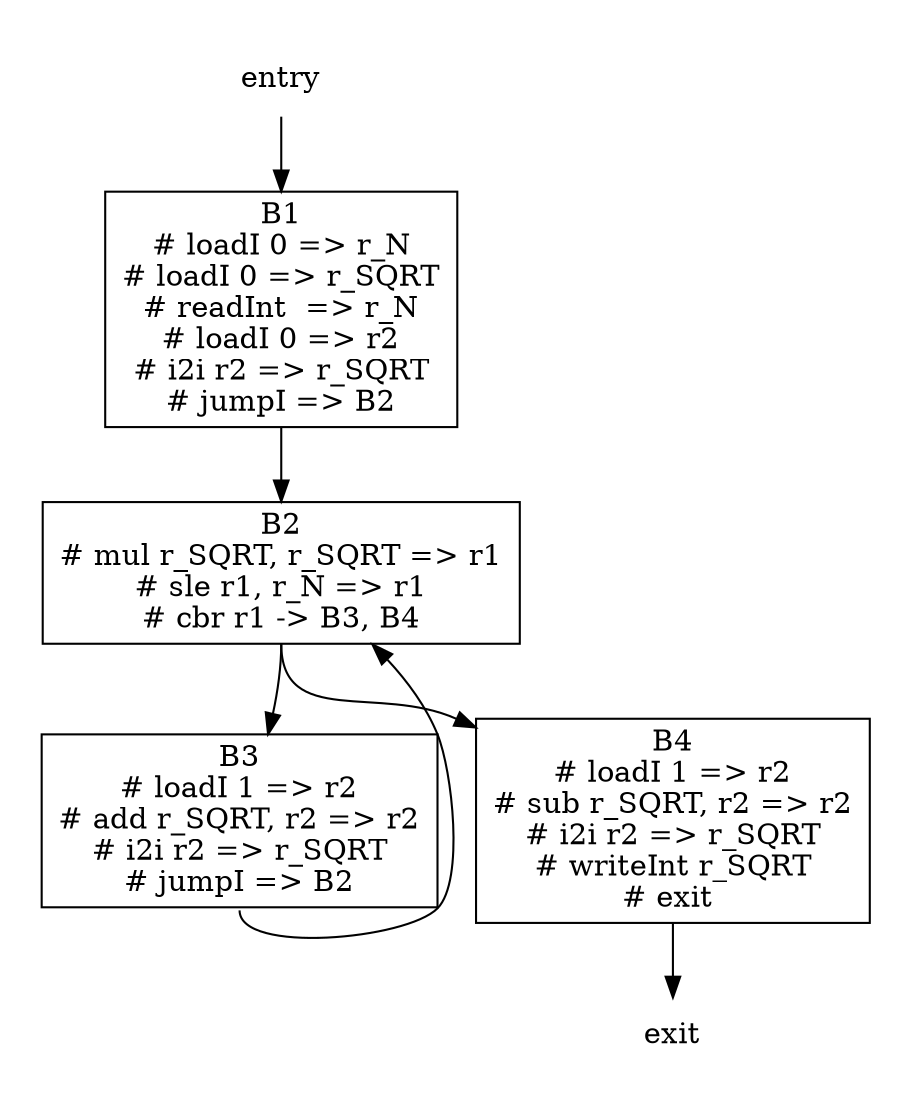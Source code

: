 digraph graphviz {
node [shape = none];
edge [tailport = s];
entry
subgraph cluster {
color="/x11/white"
B1 [fillcolor="/x11/white",shape=box, label = <B1<br/>
# loadI 0 =&gt; r_N<br/>
# loadI 0 =&gt; r_SQRT<br/>
# readInt  =&gt; r_N<br/>
# loadI 0 =&gt; r2<br/>
# i2i r2 =&gt; r_SQRT<br/>
# jumpI =&gt; B2<br/>
>]
B1->B2
B2 [fillcolor="/x11/white",shape=box, label = <B2<br/>
# mul r_SQRT&#44; r_SQRT =&gt; r1<br/>
# sle r1&#44; r_N =&gt; r1<br/>
# cbr r1 -&gt; B3, B4<br/>
>]
B2->B3
B3->B2
B2->B4
B3 [fillcolor="/x11/white",shape=box, label = <B3<br/>
# loadI 1 =&gt; r2<br/>
# add r_SQRT&#44; r2 =&gt; r2<br/>
# i2i r2 =&gt; r_SQRT<br/>
# jumpI =&gt; B2<br/>
>]
B4 [fillcolor="/x11/white",shape=box, label = <B4<br/>
# loadI 1 =&gt; r2<br/>
# sub r_SQRT&#44; r2 =&gt; r2<br/>
# i2i r2 =&gt; r_SQRT<br/>
# writeInt r_SQRT<br/>
# exit <br/>
>]
entry -> B1
B4 -> exit

}
}